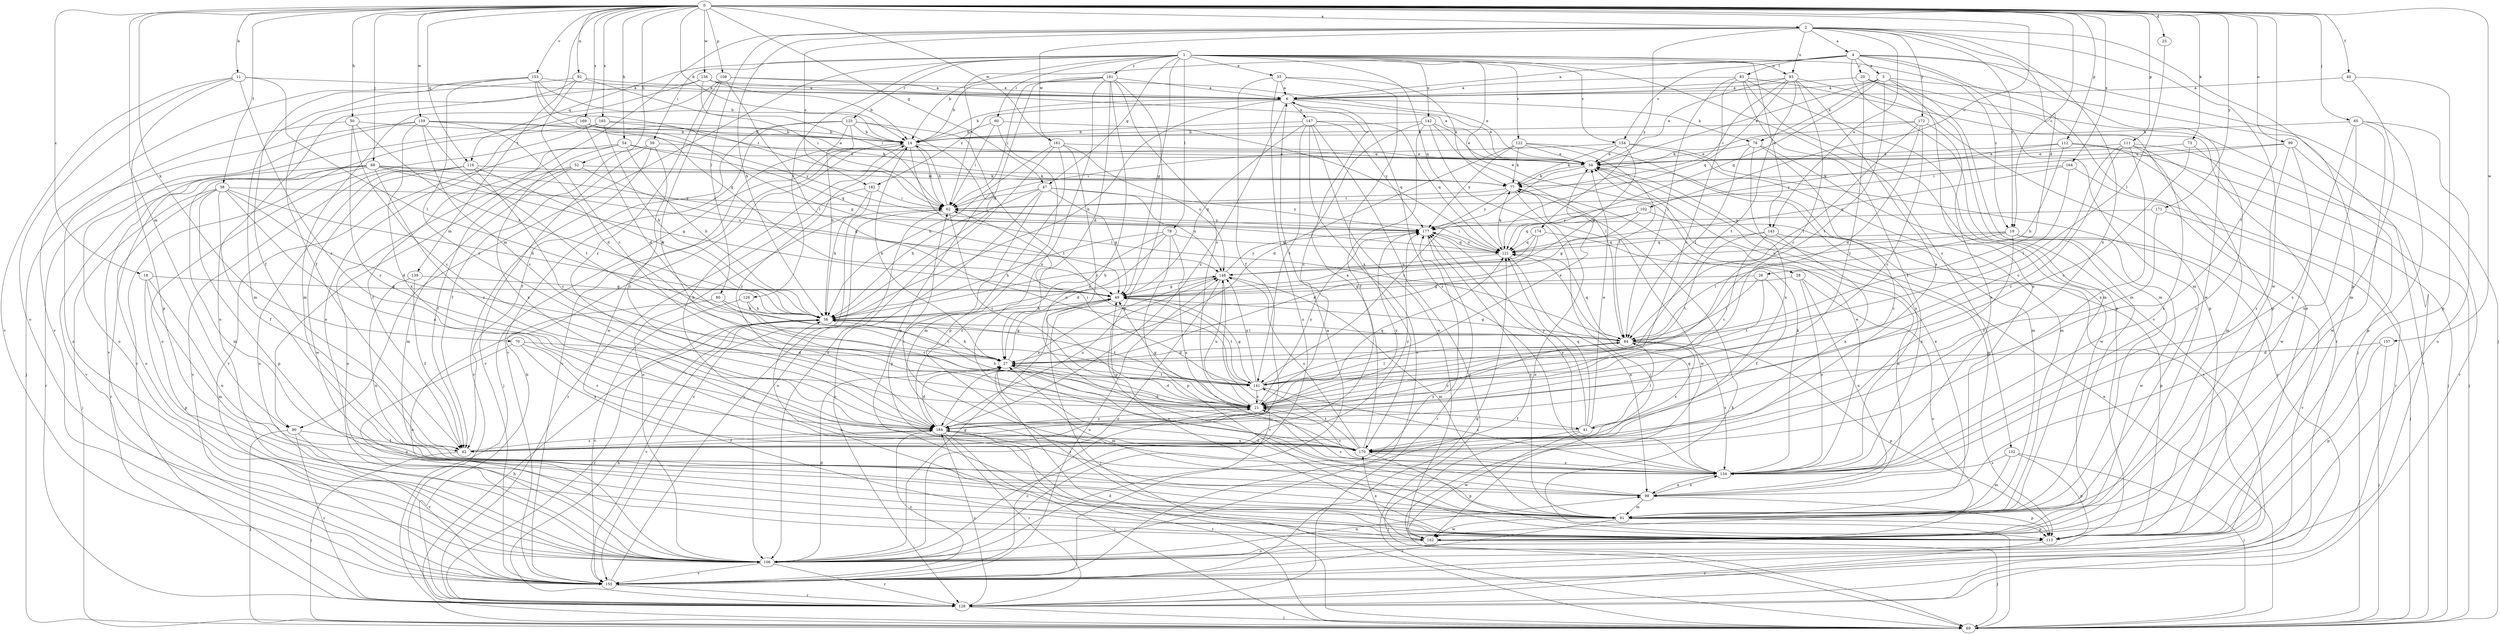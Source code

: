 strict digraph  {
0;
1;
2;
4;
5;
6;
11;
14;
18;
19;
20;
21;
25;
26;
27;
28;
33;
34;
38;
40;
41;
42;
47;
49;
50;
52;
54;
56;
59;
60;
62;
65;
68;
69;
70;
73;
76;
77;
78;
80;
83;
84;
90;
91;
92;
93;
98;
99;
102;
106;
108;
111;
112;
113;
116;
121;
122;
125;
126;
128;
132;
134;
139;
141;
142;
143;
147;
148;
153;
154;
155;
156;
157;
159;
161;
162;
164;
165;
169;
170;
171;
172;
174;
177;
181;
182;
184;
0 -> 2  [label=a];
0 -> 11  [label=b];
0 -> 14  [label=b];
0 -> 18  [label=c];
0 -> 19  [label=c];
0 -> 25  [label=d];
0 -> 38  [label=f];
0 -> 40  [label=f];
0 -> 41  [label=f];
0 -> 47  [label=g];
0 -> 50  [label=h];
0 -> 52  [label=h];
0 -> 54  [label=h];
0 -> 65  [label=j];
0 -> 68  [label=j];
0 -> 70  [label=k];
0 -> 73  [label=k];
0 -> 90  [label=m];
0 -> 92  [label=n];
0 -> 99  [label=o];
0 -> 102  [label=o];
0 -> 108  [label=p];
0 -> 111  [label=p];
0 -> 112  [label=p];
0 -> 116  [label=q];
0 -> 139  [label=t];
0 -> 153  [label=v];
0 -> 156  [label=w];
0 -> 157  [label=w];
0 -> 159  [label=w];
0 -> 161  [label=w];
0 -> 164  [label=x];
0 -> 165  [label=x];
0 -> 169  [label=x];
0 -> 171  [label=y];
1 -> 19  [label=c];
1 -> 28  [label=e];
1 -> 33  [label=e];
1 -> 47  [label=g];
1 -> 49  [label=g];
1 -> 59  [label=i];
1 -> 60  [label=i];
1 -> 62  [label=i];
1 -> 78  [label=l];
1 -> 90  [label=m];
1 -> 93  [label=n];
1 -> 116  [label=q];
1 -> 121  [label=q];
1 -> 122  [label=r];
1 -> 125  [label=r];
1 -> 126  [label=r];
1 -> 132  [label=s];
1 -> 142  [label=u];
1 -> 143  [label=u];
1 -> 154  [label=v];
1 -> 181  [label=z];
2 -> 4  [label=a];
2 -> 19  [label=c];
2 -> 26  [label=d];
2 -> 56  [label=h];
2 -> 80  [label=l];
2 -> 90  [label=m];
2 -> 93  [label=n];
2 -> 113  [label=p];
2 -> 143  [label=u];
2 -> 161  [label=w];
2 -> 162  [label=w];
2 -> 170  [label=x];
2 -> 172  [label=y];
2 -> 174  [label=y];
2 -> 182  [label=z];
4 -> 5  [label=a];
4 -> 6  [label=a];
4 -> 14  [label=b];
4 -> 20  [label=c];
4 -> 69  [label=j];
4 -> 83  [label=l];
4 -> 91  [label=m];
4 -> 106  [label=o];
4 -> 154  [label=v];
4 -> 155  [label=v];
4 -> 162  [label=w];
5 -> 6  [label=a];
5 -> 34  [label=e];
5 -> 69  [label=j];
5 -> 76  [label=k];
5 -> 91  [label=m];
5 -> 98  [label=n];
5 -> 121  [label=q];
5 -> 141  [label=t];
6 -> 14  [label=b];
6 -> 34  [label=e];
6 -> 56  [label=h];
6 -> 76  [label=k];
6 -> 134  [label=s];
6 -> 147  [label=u];
6 -> 182  [label=z];
6 -> 184  [label=z];
11 -> 6  [label=a];
11 -> 84  [label=l];
11 -> 106  [label=o];
11 -> 113  [label=p];
11 -> 155  [label=v];
11 -> 184  [label=z];
14 -> 34  [label=e];
14 -> 62  [label=i];
14 -> 69  [label=j];
14 -> 84  [label=l];
14 -> 155  [label=v];
14 -> 184  [label=z];
18 -> 49  [label=g];
18 -> 91  [label=m];
18 -> 98  [label=n];
18 -> 113  [label=p];
19 -> 84  [label=l];
19 -> 121  [label=q];
19 -> 148  [label=u];
19 -> 155  [label=v];
19 -> 162  [label=w];
19 -> 170  [label=x];
20 -> 6  [label=a];
20 -> 69  [label=j];
20 -> 91  [label=m];
20 -> 113  [label=p];
20 -> 184  [label=z];
21 -> 27  [label=d];
21 -> 41  [label=f];
21 -> 49  [label=g];
21 -> 56  [label=h];
21 -> 121  [label=q];
21 -> 148  [label=u];
21 -> 177  [label=y];
21 -> 184  [label=z];
25 -> 84  [label=l];
26 -> 42  [label=f];
26 -> 49  [label=g];
26 -> 84  [label=l];
26 -> 141  [label=t];
27 -> 14  [label=b];
27 -> 49  [label=g];
27 -> 56  [label=h];
27 -> 91  [label=m];
27 -> 134  [label=s];
27 -> 141  [label=t];
28 -> 49  [label=g];
28 -> 98  [label=n];
28 -> 106  [label=o];
28 -> 134  [label=s];
33 -> 6  [label=a];
33 -> 42  [label=f];
33 -> 77  [label=k];
33 -> 106  [label=o];
33 -> 170  [label=x];
34 -> 77  [label=k];
34 -> 113  [label=p];
34 -> 141  [label=t];
34 -> 155  [label=v];
38 -> 27  [label=d];
38 -> 42  [label=f];
38 -> 56  [label=h];
38 -> 62  [label=i];
38 -> 69  [label=j];
38 -> 113  [label=p];
38 -> 128  [label=r];
38 -> 170  [label=x];
40 -> 6  [label=a];
40 -> 91  [label=m];
40 -> 113  [label=p];
41 -> 27  [label=d];
41 -> 34  [label=e];
41 -> 69  [label=j];
41 -> 84  [label=l];
41 -> 121  [label=q];
41 -> 162  [label=w];
41 -> 177  [label=y];
42 -> 69  [label=j];
42 -> 177  [label=y];
42 -> 184  [label=z];
47 -> 49  [label=g];
47 -> 56  [label=h];
47 -> 62  [label=i];
47 -> 113  [label=p];
47 -> 128  [label=r];
47 -> 148  [label=u];
47 -> 177  [label=y];
49 -> 56  [label=h];
49 -> 69  [label=j];
49 -> 141  [label=t];
50 -> 14  [label=b];
50 -> 21  [label=c];
50 -> 56  [label=h];
50 -> 106  [label=o];
50 -> 184  [label=z];
52 -> 42  [label=f];
52 -> 49  [label=g];
52 -> 77  [label=k];
52 -> 91  [label=m];
52 -> 106  [label=o];
54 -> 34  [label=e];
54 -> 42  [label=f];
54 -> 56  [label=h];
54 -> 121  [label=q];
54 -> 155  [label=v];
54 -> 170  [label=x];
56 -> 84  [label=l];
56 -> 128  [label=r];
56 -> 141  [label=t];
56 -> 148  [label=u];
56 -> 155  [label=v];
59 -> 34  [label=e];
59 -> 42  [label=f];
59 -> 128  [label=r];
59 -> 155  [label=v];
59 -> 184  [label=z];
60 -> 14  [label=b];
60 -> 62  [label=i];
60 -> 113  [label=p];
60 -> 121  [label=q];
62 -> 14  [label=b];
62 -> 21  [label=c];
62 -> 106  [label=o];
62 -> 155  [label=v];
62 -> 177  [label=y];
65 -> 14  [label=b];
65 -> 98  [label=n];
65 -> 106  [label=o];
65 -> 113  [label=p];
65 -> 134  [label=s];
65 -> 162  [label=w];
68 -> 49  [label=g];
68 -> 77  [label=k];
68 -> 91  [label=m];
68 -> 106  [label=o];
68 -> 128  [label=r];
68 -> 148  [label=u];
68 -> 155  [label=v];
68 -> 177  [label=y];
68 -> 184  [label=z];
69 -> 27  [label=d];
69 -> 34  [label=e];
69 -> 56  [label=h];
69 -> 77  [label=k];
69 -> 184  [label=z];
70 -> 27  [label=d];
70 -> 106  [label=o];
70 -> 170  [label=x];
70 -> 184  [label=z];
73 -> 21  [label=c];
73 -> 34  [label=e];
73 -> 134  [label=s];
76 -> 34  [label=e];
76 -> 84  [label=l];
76 -> 91  [label=m];
76 -> 162  [label=w];
76 -> 170  [label=x];
77 -> 62  [label=i];
77 -> 106  [label=o];
77 -> 162  [label=w];
77 -> 177  [label=y];
78 -> 27  [label=d];
78 -> 56  [label=h];
78 -> 113  [label=p];
78 -> 121  [label=q];
78 -> 134  [label=s];
78 -> 184  [label=z];
80 -> 56  [label=h];
80 -> 106  [label=o];
80 -> 141  [label=t];
83 -> 6  [label=a];
83 -> 21  [label=c];
83 -> 84  [label=l];
83 -> 91  [label=m];
83 -> 113  [label=p];
83 -> 128  [label=r];
83 -> 134  [label=s];
84 -> 27  [label=d];
84 -> 49  [label=g];
84 -> 113  [label=p];
84 -> 121  [label=q];
84 -> 134  [label=s];
84 -> 170  [label=x];
84 -> 184  [label=z];
90 -> 42  [label=f];
90 -> 69  [label=j];
90 -> 128  [label=r];
90 -> 155  [label=v];
91 -> 27  [label=d];
91 -> 34  [label=e];
91 -> 113  [label=p];
91 -> 155  [label=v];
91 -> 162  [label=w];
91 -> 177  [label=y];
92 -> 6  [label=a];
92 -> 21  [label=c];
92 -> 42  [label=f];
92 -> 62  [label=i];
92 -> 91  [label=m];
93 -> 6  [label=a];
93 -> 21  [label=c];
93 -> 34  [label=e];
93 -> 62  [label=i];
93 -> 113  [label=p];
93 -> 121  [label=q];
93 -> 141  [label=t];
93 -> 170  [label=x];
98 -> 21  [label=c];
98 -> 91  [label=m];
98 -> 113  [label=p];
98 -> 134  [label=s];
99 -> 34  [label=e];
99 -> 62  [label=i];
99 -> 128  [label=r];
99 -> 134  [label=s];
99 -> 162  [label=w];
102 -> 21  [label=c];
102 -> 49  [label=g];
102 -> 121  [label=q];
102 -> 177  [label=y];
106 -> 6  [label=a];
106 -> 27  [label=d];
106 -> 49  [label=g];
106 -> 98  [label=n];
106 -> 128  [label=r];
106 -> 155  [label=v];
106 -> 177  [label=y];
108 -> 6  [label=a];
108 -> 21  [label=c];
108 -> 34  [label=e];
108 -> 84  [label=l];
108 -> 106  [label=o];
108 -> 184  [label=z];
111 -> 21  [label=c];
111 -> 34  [label=e];
111 -> 69  [label=j];
111 -> 134  [label=s];
111 -> 155  [label=v];
111 -> 170  [label=x];
111 -> 184  [label=z];
112 -> 34  [label=e];
112 -> 56  [label=h];
112 -> 69  [label=j];
112 -> 91  [label=m];
112 -> 177  [label=y];
113 -> 128  [label=r];
116 -> 21  [label=c];
116 -> 56  [label=h];
116 -> 77  [label=k];
116 -> 106  [label=o];
116 -> 155  [label=v];
116 -> 162  [label=w];
121 -> 62  [label=i];
121 -> 77  [label=k];
121 -> 98  [label=n];
121 -> 148  [label=u];
121 -> 177  [label=y];
122 -> 27  [label=d];
122 -> 34  [label=e];
122 -> 77  [label=k];
122 -> 84  [label=l];
122 -> 134  [label=s];
122 -> 177  [label=y];
125 -> 14  [label=b];
125 -> 42  [label=f];
125 -> 56  [label=h];
125 -> 113  [label=p];
125 -> 141  [label=t];
125 -> 155  [label=v];
125 -> 162  [label=w];
126 -> 21  [label=c];
126 -> 56  [label=h];
126 -> 155  [label=v];
128 -> 14  [label=b];
128 -> 56  [label=h];
128 -> 69  [label=j];
128 -> 184  [label=z];
132 -> 69  [label=j];
132 -> 91  [label=m];
132 -> 113  [label=p];
132 -> 134  [label=s];
134 -> 21  [label=c];
134 -> 34  [label=e];
134 -> 62  [label=i];
134 -> 77  [label=k];
134 -> 98  [label=n];
134 -> 121  [label=q];
134 -> 177  [label=y];
139 -> 42  [label=f];
139 -> 49  [label=g];
139 -> 98  [label=n];
141 -> 21  [label=c];
141 -> 34  [label=e];
141 -> 49  [label=g];
141 -> 62  [label=i];
141 -> 84  [label=l];
141 -> 134  [label=s];
141 -> 148  [label=u];
142 -> 14  [label=b];
142 -> 21  [label=c];
142 -> 34  [label=e];
142 -> 42  [label=f];
142 -> 69  [label=j];
142 -> 84  [label=l];
143 -> 21  [label=c];
143 -> 113  [label=p];
143 -> 121  [label=q];
143 -> 141  [label=t];
143 -> 170  [label=x];
147 -> 14  [label=b];
147 -> 49  [label=g];
147 -> 69  [label=j];
147 -> 121  [label=q];
147 -> 141  [label=t];
147 -> 155  [label=v];
147 -> 162  [label=w];
147 -> 177  [label=y];
148 -> 49  [label=g];
148 -> 91  [label=m];
148 -> 106  [label=o];
148 -> 155  [label=v];
148 -> 177  [label=y];
148 -> 184  [label=z];
153 -> 6  [label=a];
153 -> 14  [label=b];
153 -> 42  [label=f];
153 -> 49  [label=g];
153 -> 62  [label=i];
153 -> 155  [label=v];
153 -> 184  [label=z];
154 -> 34  [label=e];
154 -> 49  [label=g];
154 -> 62  [label=i];
154 -> 77  [label=k];
154 -> 91  [label=m];
154 -> 128  [label=r];
155 -> 21  [label=c];
155 -> 62  [label=i];
155 -> 121  [label=q];
155 -> 128  [label=r];
155 -> 148  [label=u];
155 -> 184  [label=z];
156 -> 6  [label=a];
156 -> 14  [label=b];
156 -> 34  [label=e];
156 -> 62  [label=i];
156 -> 91  [label=m];
156 -> 106  [label=o];
157 -> 27  [label=d];
157 -> 69  [label=j];
157 -> 113  [label=p];
159 -> 14  [label=b];
159 -> 21  [label=c];
159 -> 27  [label=d];
159 -> 69  [label=j];
159 -> 106  [label=o];
159 -> 141  [label=t];
159 -> 170  [label=x];
159 -> 177  [label=y];
161 -> 21  [label=c];
161 -> 34  [label=e];
161 -> 56  [label=h];
161 -> 91  [label=m];
161 -> 106  [label=o];
161 -> 148  [label=u];
162 -> 56  [label=h];
162 -> 69  [label=j];
162 -> 106  [label=o];
162 -> 170  [label=x];
164 -> 77  [label=k];
164 -> 84  [label=l];
164 -> 121  [label=q];
164 -> 128  [label=r];
165 -> 14  [label=b];
165 -> 34  [label=e];
165 -> 56  [label=h];
165 -> 106  [label=o];
165 -> 128  [label=r];
169 -> 14  [label=b];
169 -> 27  [label=d];
169 -> 49  [label=g];
169 -> 77  [label=k];
169 -> 155  [label=v];
170 -> 6  [label=a];
170 -> 14  [label=b];
170 -> 49  [label=g];
170 -> 113  [label=p];
170 -> 134  [label=s];
170 -> 141  [label=t];
170 -> 148  [label=u];
171 -> 42  [label=f];
171 -> 69  [label=j];
171 -> 177  [label=y];
172 -> 14  [label=b];
172 -> 21  [label=c];
172 -> 27  [label=d];
172 -> 77  [label=k];
172 -> 84  [label=l];
172 -> 134  [label=s];
174 -> 27  [label=d];
174 -> 56  [label=h];
174 -> 98  [label=n];
174 -> 121  [label=q];
177 -> 121  [label=q];
177 -> 128  [label=r];
181 -> 6  [label=a];
181 -> 14  [label=b];
181 -> 21  [label=c];
181 -> 27  [label=d];
181 -> 56  [label=h];
181 -> 62  [label=i];
181 -> 98  [label=n];
181 -> 113  [label=p];
181 -> 170  [label=x];
182 -> 56  [label=h];
182 -> 62  [label=i];
182 -> 106  [label=o];
182 -> 128  [label=r];
184 -> 27  [label=d];
184 -> 42  [label=f];
184 -> 69  [label=j];
184 -> 128  [label=r];
184 -> 134  [label=s];
184 -> 148  [label=u];
184 -> 170  [label=x];
184 -> 177  [label=y];
}
